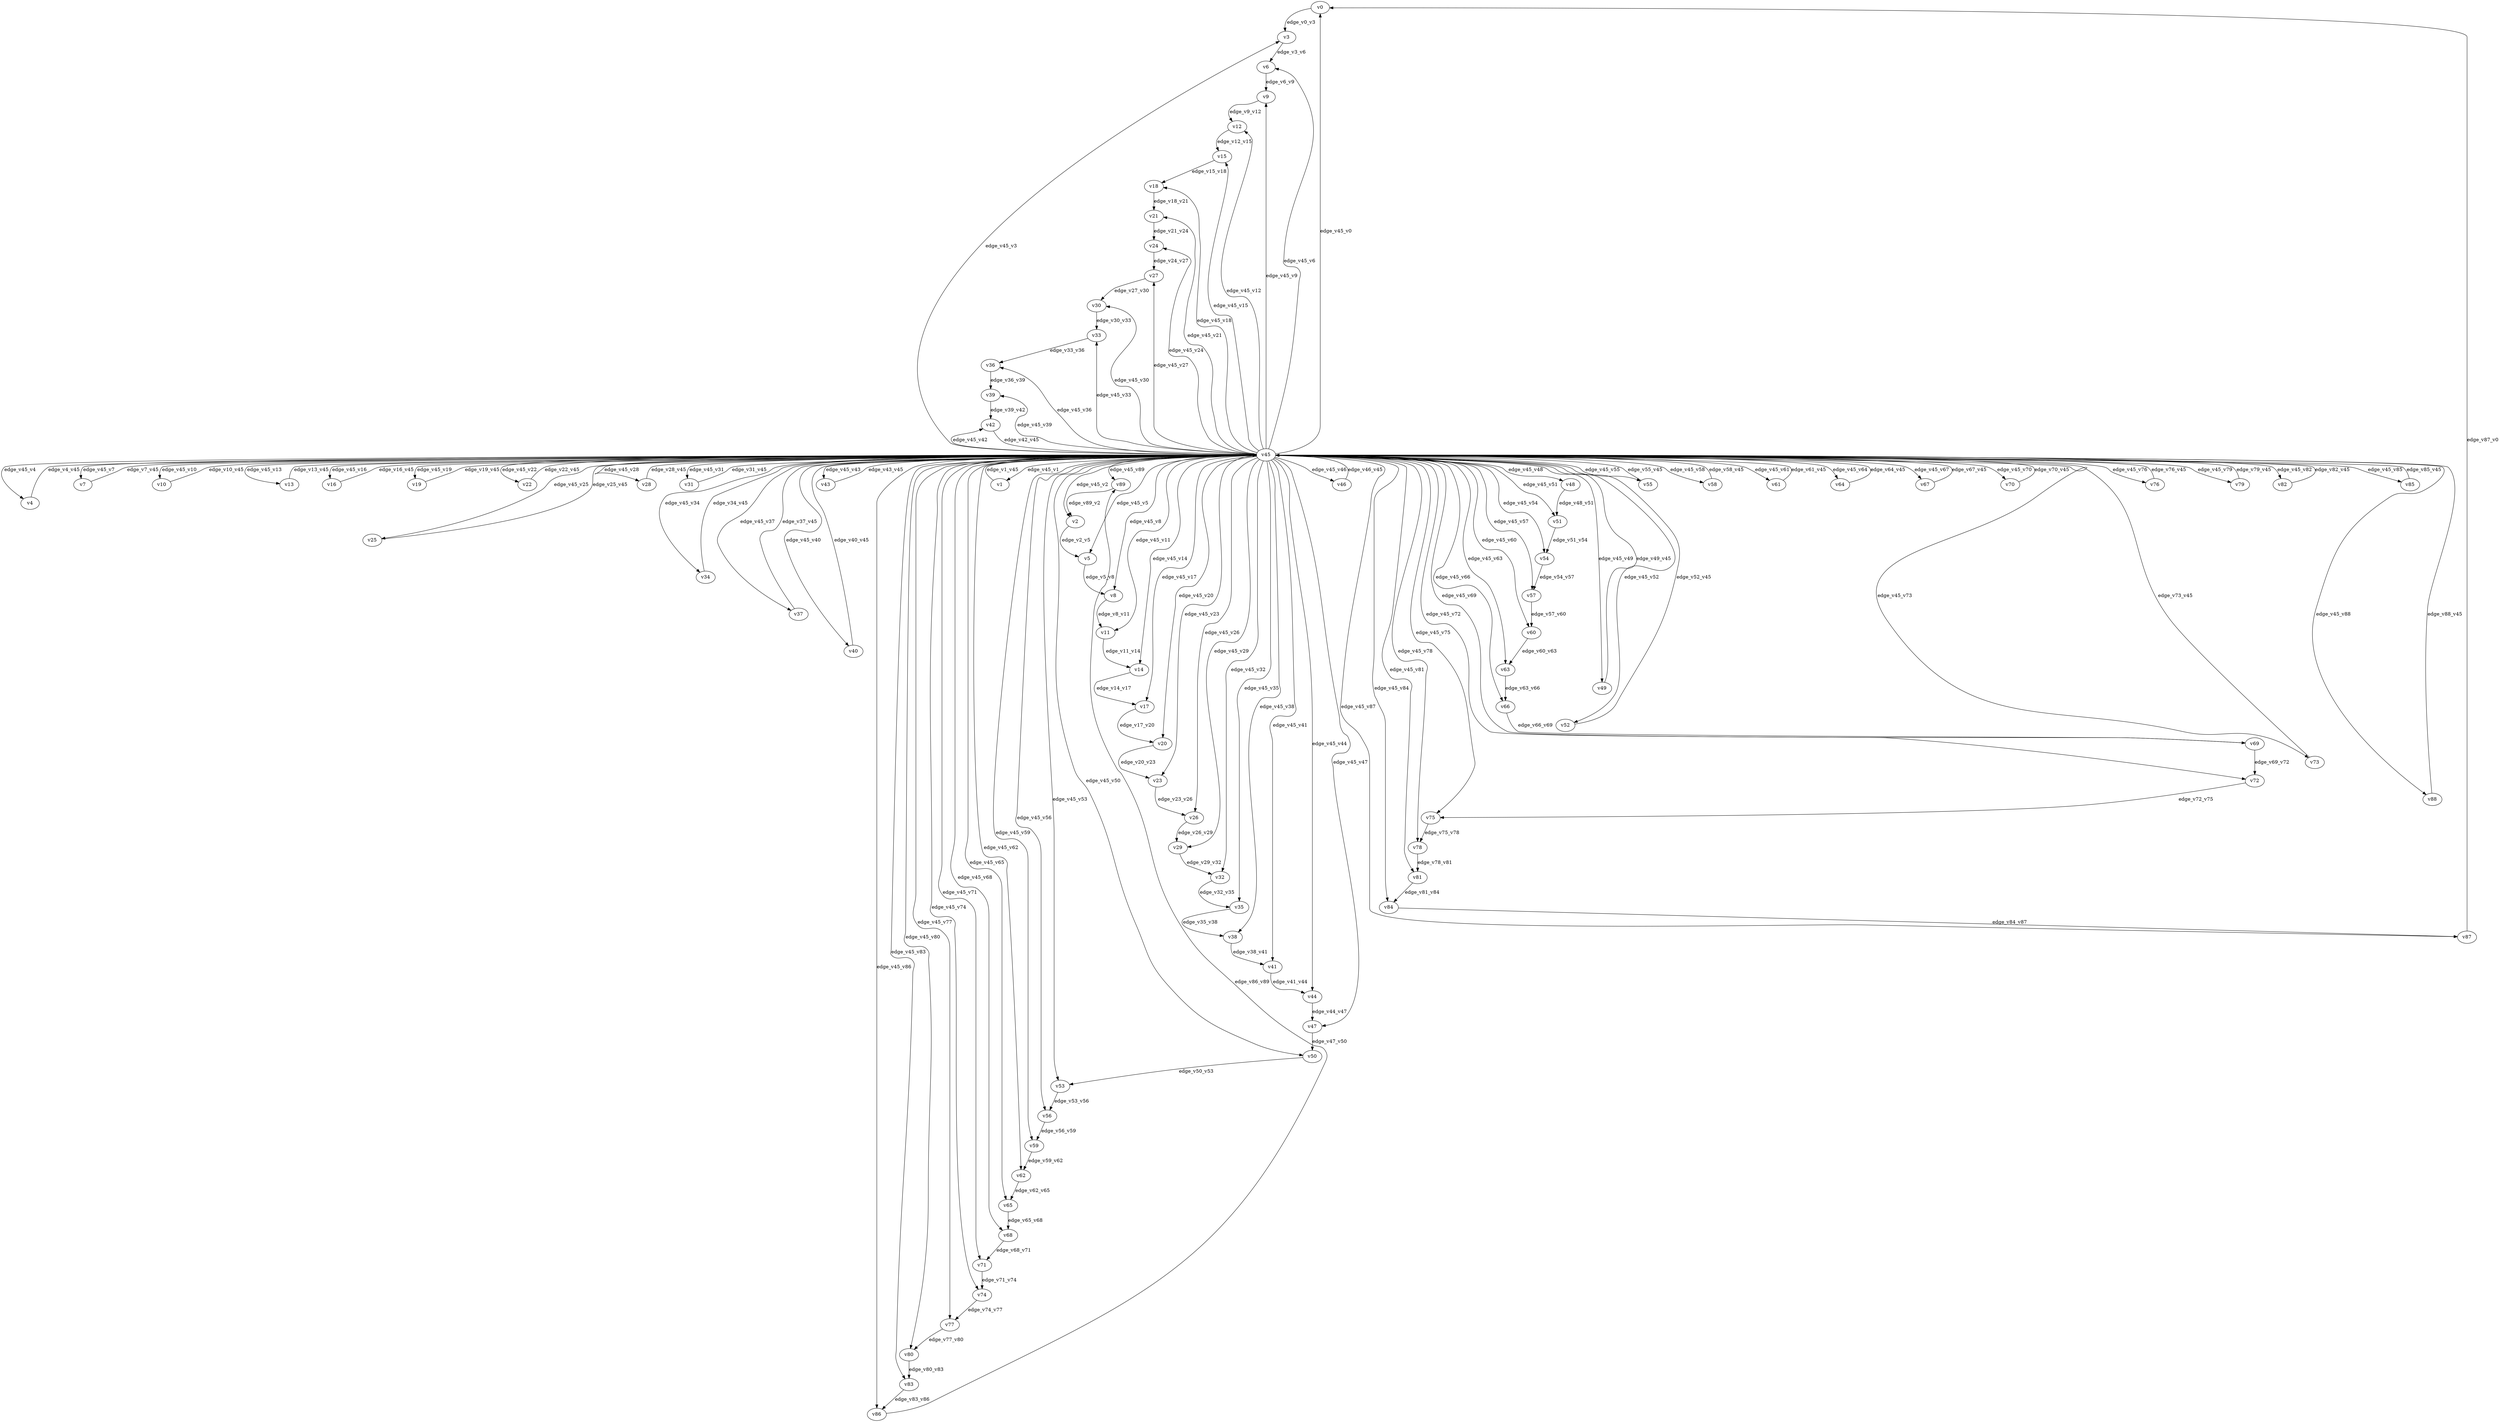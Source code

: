 digraph test134 {
    // Discounted game test case
    // Vertex properties: name [player=X]
    // Edge properties: [weight=Y, discount=Z]

    v0 [name="v0", player=0];
    v1 [name="v1", player=1];
    v2 [name="v2", player=0];
    v3 [name="v3", player=1];
    v4 [name="v4", player=0];
    v5 [name="v5", player=1];
    v6 [name="v6", player=0];
    v7 [name="v7", player=1];
    v8 [name="v8", player=0];
    v9 [name="v9", player=1];
    v10 [name="v10", player=0];
    v11 [name="v11", player=1];
    v12 [name="v12", player=0];
    v13 [name="v13", player=1];
    v14 [name="v14", player=0];
    v15 [name="v15", player=1];
    v16 [name="v16", player=0];
    v17 [name="v17", player=1];
    v18 [name="v18", player=0];
    v19 [name="v19", player=1];
    v20 [name="v20", player=0];
    v21 [name="v21", player=1];
    v22 [name="v22", player=0];
    v23 [name="v23", player=1];
    v24 [name="v24", player=0];
    v25 [name="v25", player=1];
    v26 [name="v26", player=0];
    v27 [name="v27", player=1];
    v28 [name="v28", player=0];
    v29 [name="v29", player=1];
    v30 [name="v30", player=0];
    v31 [name="v31", player=1];
    v32 [name="v32", player=0];
    v33 [name="v33", player=1];
    v34 [name="v34", player=0];
    v35 [name="v35", player=1];
    v36 [name="v36", player=0];
    v37 [name="v37", player=1];
    v38 [name="v38", player=0];
    v39 [name="v39", player=1];
    v40 [name="v40", player=0];
    v41 [name="v41", player=1];
    v42 [name="v42", player=0];
    v43 [name="v43", player=1];
    v44 [name="v44", player=0];
    v45 [name="v45", player=0];
    v46 [name="v46", player=0];
    v47 [name="v47", player=1];
    v48 [name="v48", player=0];
    v49 [name="v49", player=1];
    v50 [name="v50", player=0];
    v51 [name="v51", player=1];
    v52 [name="v52", player=0];
    v53 [name="v53", player=1];
    v54 [name="v54", player=0];
    v55 [name="v55", player=1];
    v56 [name="v56", player=0];
    v57 [name="v57", player=1];
    v58 [name="v58", player=0];
    v59 [name="v59", player=1];
    v60 [name="v60", player=0];
    v61 [name="v61", player=1];
    v62 [name="v62", player=0];
    v63 [name="v63", player=1];
    v64 [name="v64", player=0];
    v65 [name="v65", player=1];
    v66 [name="v66", player=0];
    v67 [name="v67", player=1];
    v68 [name="v68", player=0];
    v69 [name="v69", player=1];
    v70 [name="v70", player=0];
    v71 [name="v71", player=1];
    v72 [name="v72", player=0];
    v73 [name="v73", player=1];
    v74 [name="v74", player=0];
    v75 [name="v75", player=1];
    v76 [name="v76", player=0];
    v77 [name="v77", player=1];
    v78 [name="v78", player=0];
    v79 [name="v79", player=1];
    v80 [name="v80", player=0];
    v81 [name="v81", player=1];
    v82 [name="v82", player=0];
    v83 [name="v83", player=1];
    v84 [name="v84", player=0];
    v85 [name="v85", player=1];
    v86 [name="v86", player=0];
    v87 [name="v87", player=1];
    v88 [name="v88", player=0];
    v89 [name="v89", player=1];

    v45 -> v0 [label="edge_v45_v0", weight=8.70, discount=0.248];
    v45 -> v1 [label="edge_v45_v1", weight=5.33, discount=0.248];
    v1 -> v45 [label="edge_v1_v45", weight=5.68, discount=0.248];
    v45 -> v2 [label="edge_v45_v2", weight=-0.54, discount=0.248];
    v45 -> v3 [label="edge_v45_v3", weight=0.88, discount=0.248];
    v45 -> v4 [label="edge_v45_v4", weight=-4.76, discount=0.248];
    v4 -> v45 [label="edge_v4_v45", weight=-5.86, discount=0.248];
    v45 -> v5 [label="edge_v45_v5", weight=4.79, discount=0.248];
    v45 -> v6 [label="edge_v45_v6", weight=-2.68, discount=0.248];
    v45 -> v7 [label="edge_v45_v7", weight=7.04, discount=0.248];
    v7 -> v45 [label="edge_v7_v45", weight=5.78, discount=0.248];
    v45 -> v8 [label="edge_v45_v8", weight=9.88, discount=0.248];
    v45 -> v9 [label="edge_v45_v9", weight=9.81, discount=0.248];
    v45 -> v10 [label="edge_v45_v10", weight=4.15, discount=0.248];
    v10 -> v45 [label="edge_v10_v45", weight=3.48, discount=0.248];
    v45 -> v11 [label="edge_v45_v11", weight=0.45, discount=0.248];
    v45 -> v12 [label="edge_v45_v12", weight=-4.83, discount=0.248];
    v45 -> v13 [label="edge_v45_v13", weight=6.77, discount=0.248];
    v13 -> v45 [label="edge_v13_v45", weight=7.27, discount=0.248];
    v45 -> v14 [label="edge_v45_v14", weight=3.06, discount=0.248];
    v45 -> v15 [label="edge_v45_v15", weight=-4.33, discount=0.248];
    v45 -> v16 [label="edge_v45_v16", weight=2.20, discount=0.248];
    v16 -> v45 [label="edge_v16_v45", weight=1.12, discount=0.248];
    v45 -> v17 [label="edge_v45_v17", weight=-5.71, discount=0.248];
    v45 -> v18 [label="edge_v45_v18", weight=0.48, discount=0.248];
    v45 -> v19 [label="edge_v45_v19", weight=6.23, discount=0.248];
    v19 -> v45 [label="edge_v19_v45", weight=3.70, discount=0.248];
    v45 -> v20 [label="edge_v45_v20", weight=-3.52, discount=0.248];
    v45 -> v21 [label="edge_v45_v21", weight=-0.33, discount=0.248];
    v45 -> v22 [label="edge_v45_v22", weight=2.65, discount=0.248];
    v22 -> v45 [label="edge_v22_v45", weight=3.87, discount=0.248];
    v45 -> v23 [label="edge_v45_v23", weight=-1.70, discount=0.248];
    v45 -> v24 [label="edge_v45_v24", weight=-3.59, discount=0.248];
    v45 -> v25 [label="edge_v45_v25", weight=-1.18, discount=0.248];
    v25 -> v45 [label="edge_v25_v45", weight=-0.98, discount=0.248];
    v45 -> v26 [label="edge_v45_v26", weight=9.28, discount=0.248];
    v45 -> v27 [label="edge_v45_v27", weight=2.48, discount=0.248];
    v45 -> v28 [label="edge_v45_v28", weight=3.75, discount=0.248];
    v28 -> v45 [label="edge_v28_v45", weight=3.76, discount=0.248];
    v45 -> v29 [label="edge_v45_v29", weight=-0.92, discount=0.248];
    v45 -> v30 [label="edge_v45_v30", weight=-0.50, discount=0.248];
    v45 -> v31 [label="edge_v45_v31", weight=1.29, discount=0.248];
    v31 -> v45 [label="edge_v31_v45", weight=-0.85, discount=0.248];
    v45 -> v32 [label="edge_v45_v32", weight=8.33, discount=0.248];
    v45 -> v33 [label="edge_v45_v33", weight=1.16, discount=0.248];
    v45 -> v34 [label="edge_v45_v34", weight=-4.27, discount=0.248];
    v34 -> v45 [label="edge_v34_v45", weight=-6.44, discount=0.248];
    v45 -> v35 [label="edge_v45_v35", weight=7.97, discount=0.248];
    v45 -> v36 [label="edge_v45_v36", weight=1.25, discount=0.248];
    v45 -> v37 [label="edge_v45_v37", weight=-1.18, discount=0.248];
    v37 -> v45 [label="edge_v37_v45", weight=-0.73, discount=0.248];
    v45 -> v38 [label="edge_v45_v38", weight=-0.26, discount=0.248];
    v45 -> v39 [label="edge_v45_v39", weight=-4.74, discount=0.248];
    v45 -> v40 [label="edge_v45_v40", weight=-4.39, discount=0.248];
    v40 -> v45 [label="edge_v40_v45", weight=-1.82, discount=0.248];
    v45 -> v41 [label="edge_v45_v41", weight=4.38, discount=0.248];
    v45 -> v42 [label="edge_v45_v42", weight=-3.22, discount=0.248];
    v45 -> v43 [label="edge_v45_v43", weight=7.61, discount=0.248];
    v43 -> v45 [label="edge_v43_v45", weight=6.81, discount=0.248];
    v45 -> v44 [label="edge_v45_v44", weight=5.90, discount=0.248];
    v45 -> v46 [label="edge_v45_v46", weight=9.71, discount=0.248];
    v46 -> v45 [label="edge_v46_v45", weight=7.26, discount=0.248];
    v45 -> v47 [label="edge_v45_v47", weight=-5.60, discount=0.248];
    v45 -> v48 [label="edge_v45_v48", weight=4.61, discount=0.248];
    v45 -> v49 [label="edge_v45_v49", weight=0.24, discount=0.248];
    v49 -> v45 [label="edge_v49_v45", weight=-0.05, discount=0.248];
    v45 -> v50 [label="edge_v45_v50", weight=-1.01, discount=0.248];
    v45 -> v51 [label="edge_v45_v51", weight=4.60, discount=0.248];
    v45 -> v52 [label="edge_v45_v52", weight=-1.94, discount=0.248];
    v52 -> v45 [label="edge_v52_v45", weight=-2.19, discount=0.248];
    v45 -> v53 [label="edge_v45_v53", weight=7.67, discount=0.248];
    v45 -> v54 [label="edge_v45_v54", weight=8.37, discount=0.248];
    v45 -> v55 [label="edge_v45_v55", weight=1.55, discount=0.248];
    v55 -> v45 [label="edge_v55_v45", weight=1.56, discount=0.248];
    v45 -> v56 [label="edge_v45_v56", weight=1.47, discount=0.248];
    v45 -> v57 [label="edge_v45_v57", weight=8.50, discount=0.248];
    v45 -> v58 [label="edge_v45_v58", weight=1.74, discount=0.248];
    v58 -> v45 [label="edge_v58_v45", weight=2.67, discount=0.248];
    v45 -> v59 [label="edge_v45_v59", weight=1.10, discount=0.248];
    v45 -> v60 [label="edge_v45_v60", weight=1.67, discount=0.248];
    v45 -> v61 [label="edge_v45_v61", weight=3.64, discount=0.248];
    v61 -> v45 [label="edge_v61_v45", weight=3.92, discount=0.248];
    v45 -> v62 [label="edge_v45_v62", weight=-3.13, discount=0.248];
    v45 -> v63 [label="edge_v45_v63", weight=5.10, discount=0.248];
    v45 -> v64 [label="edge_v45_v64", weight=7.10, discount=0.248];
    v64 -> v45 [label="edge_v64_v45", weight=5.16, discount=0.248];
    v45 -> v65 [label="edge_v45_v65", weight=7.94, discount=0.248];
    v45 -> v66 [label="edge_v45_v66", weight=0.28, discount=0.248];
    v45 -> v67 [label="edge_v45_v67", weight=5.09, discount=0.248];
    v67 -> v45 [label="edge_v67_v45", weight=4.17, discount=0.248];
    v45 -> v68 [label="edge_v45_v68", weight=2.16, discount=0.248];
    v45 -> v69 [label="edge_v45_v69", weight=-0.00, discount=0.248];
    v45 -> v70 [label="edge_v45_v70", weight=9.05, discount=0.248];
    v70 -> v45 [label="edge_v70_v45", weight=8.61, discount=0.248];
    v45 -> v71 [label="edge_v45_v71", weight=1.82, discount=0.248];
    v45 -> v72 [label="edge_v45_v72", weight=-4.99, discount=0.248];
    v45 -> v73 [label="edge_v45_v73", weight=-5.96, discount=0.248];
    v73 -> v45 [label="edge_v73_v45", weight=-8.65, discount=0.248];
    v45 -> v74 [label="edge_v45_v74", weight=-3.60, discount=0.248];
    v45 -> v75 [label="edge_v45_v75", weight=-1.79, discount=0.248];
    v45 -> v76 [label="edge_v45_v76", weight=1.50, discount=0.248];
    v76 -> v45 [label="edge_v76_v45", weight=3.27, discount=0.248];
    v45 -> v77 [label="edge_v45_v77", weight=4.76, discount=0.248];
    v45 -> v78 [label="edge_v45_v78", weight=-5.45, discount=0.248];
    v45 -> v79 [label="edge_v45_v79", weight=2.41, discount=0.248];
    v79 -> v45 [label="edge_v79_v45", weight=5.34, discount=0.248];
    v45 -> v80 [label="edge_v45_v80", weight=-2.50, discount=0.248];
    v45 -> v81 [label="edge_v45_v81", weight=-4.91, discount=0.248];
    v45 -> v82 [label="edge_v45_v82", weight=8.95, discount=0.248];
    v82 -> v45 [label="edge_v82_v45", weight=6.65, discount=0.248];
    v45 -> v83 [label="edge_v45_v83", weight=-5.68, discount=0.248];
    v45 -> v84 [label="edge_v45_v84", weight=9.92, discount=0.248];
    v45 -> v85 [label="edge_v45_v85", weight=2.90, discount=0.248];
    v85 -> v45 [label="edge_v85_v45", weight=4.30, discount=0.248];
    v45 -> v86 [label="edge_v45_v86", weight=7.96, discount=0.248];
    v45 -> v87 [label="edge_v45_v87", weight=2.33, discount=0.248];
    v45 -> v88 [label="edge_v45_v88", weight=-4.77, discount=0.248];
    v88 -> v45 [label="edge_v88_v45", weight=-6.80, discount=0.248];
    v45 -> v89 [label="edge_v45_v89", weight=7.17, discount=0.248];
    v0 -> v3 [label="edge_v0_v3", weight=4.66, discount=0.248];
    v2 -> v5 [label="edge_v2_v5", weight=0.24, discount=0.248];
    v3 -> v6 [label="edge_v3_v6", weight=-2.14, discount=0.248];
    v5 -> v8 [label="edge_v5_v8", weight=2.72, discount=0.248];
    v6 -> v9 [label="edge_v6_v9", weight=2.98, discount=0.248];
    v8 -> v11 [label="edge_v8_v11", weight=-2.03, discount=0.248];
    v9 -> v12 [label="edge_v9_v12", weight=-0.21, discount=0.248];
    v11 -> v14 [label="edge_v11_v14", weight=1.87, discount=0.248];
    v12 -> v15 [label="edge_v12_v15", weight=-1.36, discount=0.248];
    v14 -> v17 [label="edge_v14_v17", weight=-1.71, discount=0.248];
    v15 -> v18 [label="edge_v15_v18", weight=-0.59, discount=0.248];
    v17 -> v20 [label="edge_v17_v20", weight=-0.42, discount=0.248];
    v18 -> v21 [label="edge_v18_v21", weight=3.84, discount=0.248];
    v20 -> v23 [label="edge_v20_v23", weight=-1.98, discount=0.248];
    v21 -> v24 [label="edge_v21_v24", weight=6.63, discount=0.248];
    v23 -> v26 [label="edge_v23_v26", weight=1.39, discount=0.248];
    v24 -> v27 [label="edge_v24_v27", weight=5.43, discount=0.248];
    v26 -> v29 [label="edge_v26_v29", weight=3.98, discount=0.248];
    v27 -> v30 [label="edge_v27_v30", weight=0.92, discount=0.248];
    v29 -> v32 [label="edge_v29_v32", weight=-1.50, discount=0.248];
    v30 -> v33 [label="edge_v30_v33", weight=3.34, discount=0.248];
    v32 -> v35 [label="edge_v32_v35", weight=2.39, discount=0.248];
    v33 -> v36 [label="edge_v33_v36", weight=0.80, discount=0.248];
    v35 -> v38 [label="edge_v35_v38", weight=-1.50, discount=0.248];
    v36 -> v39 [label="edge_v36_v39", weight=3.60, discount=0.248];
    v38 -> v41 [label="edge_v38_v41", weight=6.70, discount=0.248];
    v39 -> v42 [label="edge_v39_v42", weight=6.12, discount=0.248];
    v41 -> v44 [label="edge_v41_v44", weight=3.65, discount=0.248];
    v42 -> v45 [label="edge_v42_v45", weight=0.69, discount=0.248];
    v44 -> v47 [label="edge_v44_v47", weight=3.14, discount=0.248];
    v47 -> v50 [label="edge_v47_v50", weight=2.80, discount=0.248];
    v48 -> v51 [label="edge_v48_v51", weight=4.54, discount=0.248];
    v50 -> v53 [label="edge_v50_v53", weight=0.90, discount=0.248];
    v51 -> v54 [label="edge_v51_v54", weight=5.98, discount=0.248];
    v53 -> v56 [label="edge_v53_v56", weight=-1.71, discount=0.248];
    v54 -> v57 [label="edge_v54_v57", weight=-1.51, discount=0.248];
    v56 -> v59 [label="edge_v56_v59", weight=0.63, discount=0.248];
    v57 -> v60 [label="edge_v57_v60", weight=4.88, discount=0.248];
    v59 -> v62 [label="edge_v59_v62", weight=4.96, discount=0.248];
    v60 -> v63 [label="edge_v60_v63", weight=-1.73, discount=0.248];
    v62 -> v65 [label="edge_v62_v65", weight=6.32, discount=0.248];
    v63 -> v66 [label="edge_v63_v66", weight=3.28, discount=0.248];
    v65 -> v68 [label="edge_v65_v68", weight=6.86, discount=0.248];
    v66 -> v69 [label="edge_v66_v69", weight=-1.77, discount=0.248];
    v68 -> v71 [label="edge_v68_v71", weight=0.79, discount=0.248];
    v69 -> v72 [label="edge_v69_v72", weight=1.31, discount=0.248];
    v71 -> v74 [label="edge_v71_v74", weight=1.61, discount=0.248];
    v72 -> v75 [label="edge_v72_v75", weight=-1.92, discount=0.248];
    v74 -> v77 [label="edge_v74_v77", weight=-0.80, discount=0.248];
    v75 -> v78 [label="edge_v75_v78", weight=2.41, discount=0.248];
    v77 -> v80 [label="edge_v77_v80", weight=-0.86, discount=0.248];
    v78 -> v81 [label="edge_v78_v81", weight=6.92, discount=0.248];
    v80 -> v83 [label="edge_v80_v83", weight=5.04, discount=0.248];
    v81 -> v84 [label="edge_v81_v84", weight=3.56, discount=0.248];
    v83 -> v86 [label="edge_v83_v86", weight=2.34, discount=0.248];
    v84 -> v87 [label="edge_v84_v87", weight=-0.89, discount=0.248];
    v86 -> v89 [label="edge_v86_v89", weight=0.16, discount=0.248];
    v87 -> v0 [label="edge_v87_v0", weight=6.27, discount=0.248];
    v89 -> v2 [label="edge_v89_v2", weight=-2.32, discount=0.248];
}
